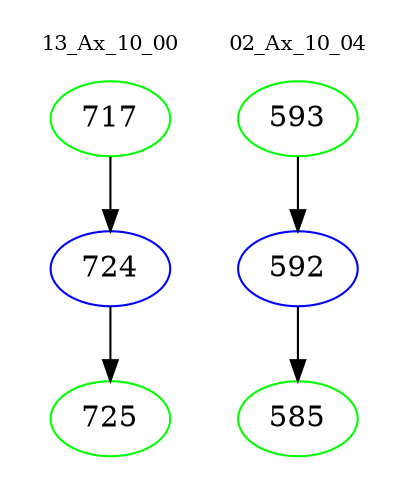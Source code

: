 digraph{
subgraph cluster_0 {
color = white
label = "13_Ax_10_00";
fontsize=10;
T0_717 [label="717", color="green"]
T0_717 -> T0_724 [color="black"]
T0_724 [label="724", color="blue"]
T0_724 -> T0_725 [color="black"]
T0_725 [label="725", color="green"]
}
subgraph cluster_1 {
color = white
label = "02_Ax_10_04";
fontsize=10;
T1_593 [label="593", color="green"]
T1_593 -> T1_592 [color="black"]
T1_592 [label="592", color="blue"]
T1_592 -> T1_585 [color="black"]
T1_585 [label="585", color="green"]
}
}
